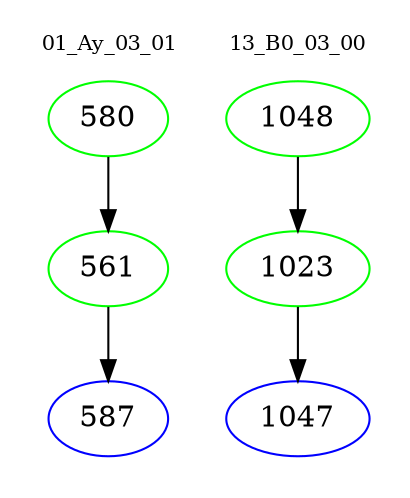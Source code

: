 digraph{
subgraph cluster_0 {
color = white
label = "01_Ay_03_01";
fontsize=10;
T0_580 [label="580", color="green"]
T0_580 -> T0_561 [color="black"]
T0_561 [label="561", color="green"]
T0_561 -> T0_587 [color="black"]
T0_587 [label="587", color="blue"]
}
subgraph cluster_1 {
color = white
label = "13_B0_03_00";
fontsize=10;
T1_1048 [label="1048", color="green"]
T1_1048 -> T1_1023 [color="black"]
T1_1023 [label="1023", color="green"]
T1_1023 -> T1_1047 [color="black"]
T1_1047 [label="1047", color="blue"]
}
}
